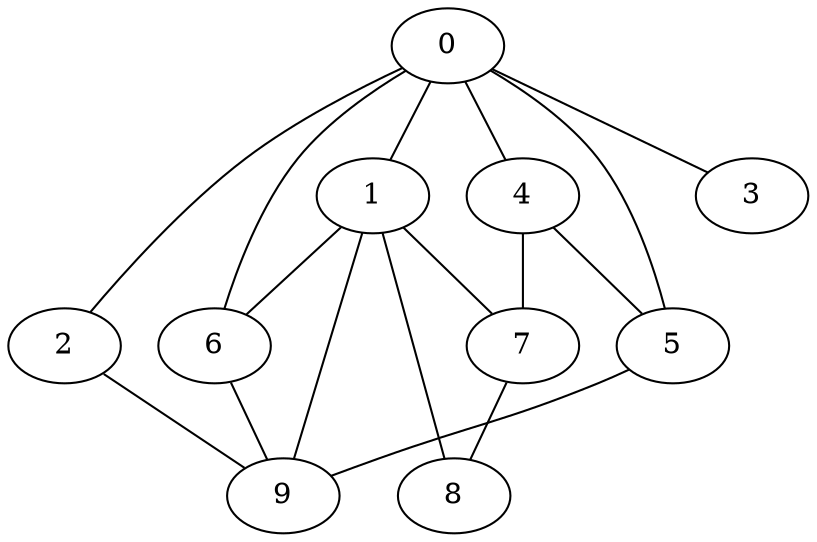 
graph graphname {
    0 -- 1
0 -- 2
0 -- 3
0 -- 4
0 -- 5
0 -- 6
1 -- 8
1 -- 9
1 -- 6
1 -- 7
2 -- 9
4 -- 5
4 -- 7
5 -- 9
6 -- 9
7 -- 8

}
